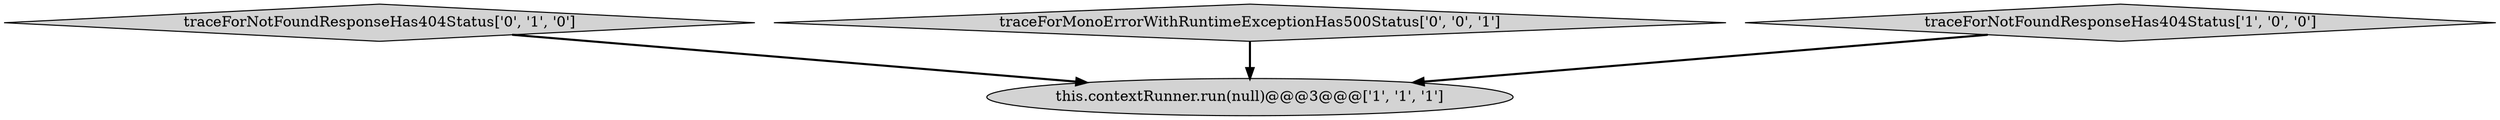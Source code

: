 digraph {
2 [style = filled, label = "traceForNotFoundResponseHas404Status['0', '1', '0']", fillcolor = lightgray, shape = diamond image = "AAA0AAABBB2BBB"];
3 [style = filled, label = "traceForMonoErrorWithRuntimeExceptionHas500Status['0', '0', '1']", fillcolor = lightgray, shape = diamond image = "AAA0AAABBB3BBB"];
0 [style = filled, label = "this.contextRunner.run(null)@@@3@@@['1', '1', '1']", fillcolor = lightgray, shape = ellipse image = "AAA0AAABBB1BBB"];
1 [style = filled, label = "traceForNotFoundResponseHas404Status['1', '0', '0']", fillcolor = lightgray, shape = diamond image = "AAA0AAABBB1BBB"];
2->0 [style = bold, label=""];
3->0 [style = bold, label=""];
1->0 [style = bold, label=""];
}
